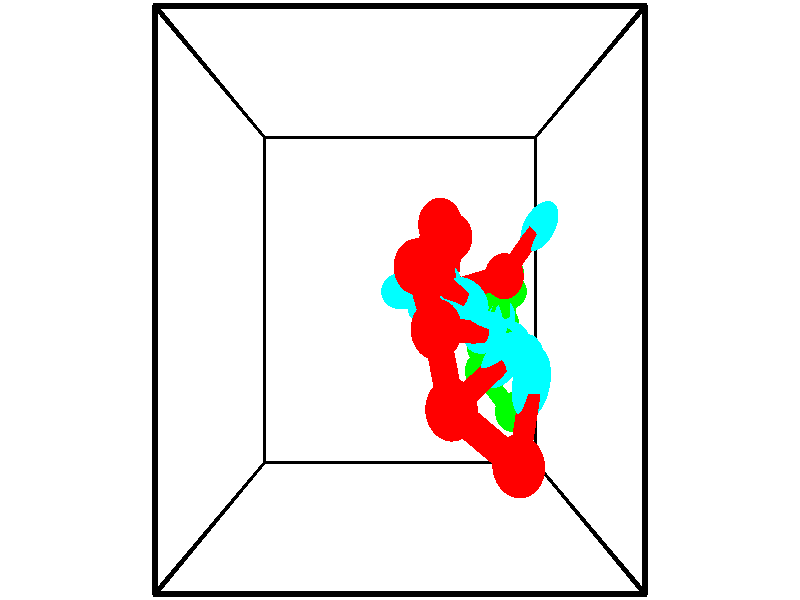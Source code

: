 // switches for output
#declare DRAW_BASES = 1; // possible values are 0, 1; only relevant for DNA ribbons
#declare DRAW_BASES_TYPE = 3; // possible values are 1, 2, 3; only relevant for DNA ribbons
#declare DRAW_FOG = 0; // set to 1 to enable fog

#include "colors.inc"

#include "transforms.inc"
background { rgb <1, 1, 1>}

#default {
   normal{
       ripples 0.25
       frequency 0.20
       turbulence 0.2
       lambda 5
   }
	finish {
		phong 0.1
		phong_size 40.
	}
}

// original window dimensions: 1024x640


// camera settings

camera {
	sky <-0, 1, 0>
	up <-0, 1, 0>
	right 1.6 * <1, 0, 0>
	location <2.5, 2.5, 11.1562>
	look_at <2.5, 2.5, 2.5>
	direction <0, 0, -8.6562>
	angle 67.0682
}


# declare cpy_camera_pos = <2.5, 2.5, 11.1562>;
# if (DRAW_FOG = 1)
fog {
	fog_type 2
	up vnormalize(cpy_camera_pos)
	color rgbt<1,1,1,0.3>
	distance 1e-5
	fog_alt 3e-3
	fog_offset 4
}
# end


// LIGHTS

# declare lum = 6;
global_settings {
	ambient_light rgb lum * <0.05, 0.05, 0.05>
	max_trace_level 15
}# declare cpy_direct_light_amount = 0.25;
light_source
{	1000 * <-1, -1, 1>,
	rgb lum * cpy_direct_light_amount
	parallel
}

light_source
{	1000 * <1, 1, -1>,
	rgb lum * cpy_direct_light_amount
	parallel
}

// strand 0

// nucleotide -1

// particle -1
sphere {
	<3.855611, 2.758456, 3.298360> 0.250000
	pigment { color rgbt <1,0,0,0> }
	no_shadow
}
cylinder {
	<4.080208, 3.050690, 3.453781>,  <4.214966, 3.226030, 3.547034>, 0.100000
	pigment { color rgbt <1,0,0,0> }
	no_shadow
}
cylinder {
	<4.080208, 3.050690, 3.453781>,  <3.855611, 2.758456, 3.298360>, 0.100000
	pigment { color rgbt <1,0,0,0> }
	no_shadow
}

// particle -1
sphere {
	<4.080208, 3.050690, 3.453781> 0.100000
	pigment { color rgbt <1,0,0,0> }
	no_shadow
}
sphere {
	0, 1
	scale<0.080000,0.200000,0.300000>
	matrix <0.614434, -0.053590, -0.787146,
		-0.554253, 0.680718, -0.478986,
		0.561493, 0.730583, 0.388554,
		4.248656, 3.269865, 3.570347>
	pigment { color rgbt <0,1,1,0> }
	no_shadow
}
cylinder {
	<3.136908, 2.578784, 3.095128>,  <3.855611, 2.758456, 3.298360>, 0.130000
	pigment { color rgbt <1,0,0,0> }
	no_shadow
}

// nucleotide -1

// particle -1
sphere {
	<3.136908, 2.578784, 3.095128> 0.250000
	pigment { color rgbt <1,0,0,0> }
	no_shadow
}
cylinder {
	<2.788460, 2.588562, 3.291313>,  <2.579391, 2.594429, 3.409024>, 0.100000
	pigment { color rgbt <1,0,0,0> }
	no_shadow
}
cylinder {
	<2.788460, 2.588562, 3.291313>,  <3.136908, 2.578784, 3.095128>, 0.100000
	pigment { color rgbt <1,0,0,0> }
	no_shadow
}

// particle -1
sphere {
	<2.788460, 2.588562, 3.291313> 0.100000
	pigment { color rgbt <1,0,0,0> }
	no_shadow
}
sphere {
	0, 1
	scale<0.080000,0.200000,0.300000>
	matrix <0.474806, -0.212992, 0.853929,
		0.125340, 0.976748, 0.173934,
		-0.871120, 0.024446, 0.490462,
		2.527124, 2.595896, 3.438452>
	pigment { color rgbt <0,1,1,0> }
	no_shadow
}
cylinder {
	<3.155904, 3.155061, 3.599018>,  <3.136908, 2.578784, 3.095128>, 0.130000
	pigment { color rgbt <1,0,0,0> }
	no_shadow
}

// nucleotide -1

// particle -1
sphere {
	<3.155904, 3.155061, 3.599018> 0.250000
	pigment { color rgbt <1,0,0,0> }
	no_shadow
}
cylinder {
	<2.950043, 2.819199, 3.668427>,  <2.826526, 2.617681, 3.710072>, 0.100000
	pigment { color rgbt <1,0,0,0> }
	no_shadow
}
cylinder {
	<2.950043, 2.819199, 3.668427>,  <3.155904, 3.155061, 3.599018>, 0.100000
	pigment { color rgbt <1,0,0,0> }
	no_shadow
}

// particle -1
sphere {
	<2.950043, 2.819199, 3.668427> 0.100000
	pigment { color rgbt <1,0,0,0> }
	no_shadow
}
sphere {
	0, 1
	scale<0.080000,0.200000,0.300000>
	matrix <0.554187, -0.171344, 0.814566,
		-0.654223, 0.515382, 0.553510,
		-0.514654, -0.839656, 0.173521,
		2.795647, 2.567302, 3.720483>
	pigment { color rgbt <0,1,1,0> }
	no_shadow
}
cylinder {
	<2.957215, 3.219833, 4.266617>,  <3.155904, 3.155061, 3.599018>, 0.130000
	pigment { color rgbt <1,0,0,0> }
	no_shadow
}

// nucleotide -1

// particle -1
sphere {
	<2.957215, 3.219833, 4.266617> 0.250000
	pigment { color rgbt <1,0,0,0> }
	no_shadow
}
cylinder {
	<3.028694, 2.843033, 4.152985>,  <3.071581, 2.616953, 4.084805>, 0.100000
	pigment { color rgbt <1,0,0,0> }
	no_shadow
}
cylinder {
	<3.028694, 2.843033, 4.152985>,  <2.957215, 3.219833, 4.266617>, 0.100000
	pigment { color rgbt <1,0,0,0> }
	no_shadow
}

// particle -1
sphere {
	<3.028694, 2.843033, 4.152985> 0.100000
	pigment { color rgbt <1,0,0,0> }
	no_shadow
}
sphere {
	0, 1
	scale<0.080000,0.200000,0.300000>
	matrix <0.536242, -0.148833, 0.830838,
		-0.824931, -0.300805, 0.478545,
		0.178697, -0.942001, -0.284082,
		3.082303, 2.560433, 4.067760>
	pigment { color rgbt <0,1,1,0> }
	no_shadow
}
cylinder {
	<2.682515, 2.794495, 4.752311>,  <2.957215, 3.219833, 4.266617>, 0.130000
	pigment { color rgbt <1,0,0,0> }
	no_shadow
}

// nucleotide -1

// particle -1
sphere {
	<2.682515, 2.794495, 4.752311> 0.250000
	pigment { color rgbt <1,0,0,0> }
	no_shadow
}
cylinder {
	<3.001419, 2.618736, 4.586754>,  <3.192761, 2.513281, 4.487420>, 0.100000
	pigment { color rgbt <1,0,0,0> }
	no_shadow
}
cylinder {
	<3.001419, 2.618736, 4.586754>,  <2.682515, 2.794495, 4.752311>, 0.100000
	pigment { color rgbt <1,0,0,0> }
	no_shadow
}

// particle -1
sphere {
	<3.001419, 2.618736, 4.586754> 0.100000
	pigment { color rgbt <1,0,0,0> }
	no_shadow
}
sphere {
	0, 1
	scale<0.080000,0.200000,0.300000>
	matrix <0.402577, -0.123870, 0.906966,
		-0.449787, -0.889712, 0.078135,
		0.797260, -0.439397, -0.413893,
		3.240597, 2.486917, 4.462586>
	pigment { color rgbt <0,1,1,0> }
	no_shadow
}
cylinder {
	<2.854880, 2.260903, 5.264081>,  <2.682515, 2.794495, 4.752311>, 0.130000
	pigment { color rgbt <1,0,0,0> }
	no_shadow
}

// nucleotide -1

// particle -1
sphere {
	<2.854880, 2.260903, 5.264081> 0.250000
	pigment { color rgbt <1,0,0,0> }
	no_shadow
}
cylinder {
	<3.166107, 2.233734, 5.014282>,  <3.352843, 2.217433, 4.864403>, 0.100000
	pigment { color rgbt <1,0,0,0> }
	no_shadow
}
cylinder {
	<3.166107, 2.233734, 5.014282>,  <2.854880, 2.260903, 5.264081>, 0.100000
	pigment { color rgbt <1,0,0,0> }
	no_shadow
}

// particle -1
sphere {
	<3.166107, 2.233734, 5.014282> 0.100000
	pigment { color rgbt <1,0,0,0> }
	no_shadow
}
sphere {
	0, 1
	scale<0.080000,0.200000,0.300000>
	matrix <0.556143, -0.387771, 0.735078,
		-0.292091, -0.919250, -0.263937,
		0.778067, -0.067923, -0.624498,
		3.399528, 2.213358, 4.826933>
	pigment { color rgbt <0,1,1,0> }
	no_shadow
}
cylinder {
	<2.991994, 1.626383, 5.382730>,  <2.854880, 2.260903, 5.264081>, 0.130000
	pigment { color rgbt <1,0,0,0> }
	no_shadow
}

// nucleotide -1

// particle -1
sphere {
	<2.991994, 1.626383, 5.382730> 0.250000
	pigment { color rgbt <1,0,0,0> }
	no_shadow
}
cylinder {
	<3.300346, 1.841759, 5.246597>,  <3.485358, 1.970984, 5.164918>, 0.100000
	pigment { color rgbt <1,0,0,0> }
	no_shadow
}
cylinder {
	<3.300346, 1.841759, 5.246597>,  <2.991994, 1.626383, 5.382730>, 0.100000
	pigment { color rgbt <1,0,0,0> }
	no_shadow
}

// particle -1
sphere {
	<3.300346, 1.841759, 5.246597> 0.100000
	pigment { color rgbt <1,0,0,0> }
	no_shadow
}
sphere {
	0, 1
	scale<0.080000,0.200000,0.300000>
	matrix <0.497777, -0.175856, 0.849290,
		0.397442, -0.824110, -0.403587,
		0.770881, 0.538440, -0.340330,
		3.531611, 2.003291, 5.144498>
	pigment { color rgbt <0,1,1,0> }
	no_shadow
}
cylinder {
	<3.644643, 1.162494, 5.325526>,  <2.991994, 1.626383, 5.382730>, 0.130000
	pigment { color rgbt <1,0,0,0> }
	no_shadow
}

// nucleotide -1

// particle -1
sphere {
	<3.644643, 1.162494, 5.325526> 0.250000
	pigment { color rgbt <1,0,0,0> }
	no_shadow
}
cylinder {
	<3.699677, 1.551636, 5.399956>,  <3.732697, 1.785121, 5.444613>, 0.100000
	pigment { color rgbt <1,0,0,0> }
	no_shadow
}
cylinder {
	<3.699677, 1.551636, 5.399956>,  <3.644643, 1.162494, 5.325526>, 0.100000
	pigment { color rgbt <1,0,0,0> }
	no_shadow
}

// particle -1
sphere {
	<3.699677, 1.551636, 5.399956> 0.100000
	pigment { color rgbt <1,0,0,0> }
	no_shadow
}
sphere {
	0, 1
	scale<0.080000,0.200000,0.300000>
	matrix <0.314420, -0.221041, 0.923190,
		0.939260, -0.068511, -0.336297,
		0.137585, 0.972855, 0.186074,
		3.740952, 1.843492, 5.455778>
	pigment { color rgbt <0,1,1,0> }
	no_shadow
}
// strand 1

// nucleotide -1

// particle -1
sphere {
	<4.213561, 1.065169, 1.886026> 0.250000
	pigment { color rgbt <0,1,0,0> }
	no_shadow
}
cylinder {
	<4.366898, 1.434311, 1.900932>,  <4.458900, 1.655796, 1.909876>, 0.100000
	pigment { color rgbt <0,1,0,0> }
	no_shadow
}
cylinder {
	<4.366898, 1.434311, 1.900932>,  <4.213561, 1.065169, 1.886026>, 0.100000
	pigment { color rgbt <0,1,0,0> }
	no_shadow
}

// particle -1
sphere {
	<4.366898, 1.434311, 1.900932> 0.100000
	pigment { color rgbt <0,1,0,0> }
	no_shadow
}
sphere {
	0, 1
	scale<0.080000,0.200000,0.300000>
	matrix <-0.187195, 0.117142, -0.975313,
		-0.904437, 0.366904, 0.217660,
		0.383343, 0.922854, 0.037265,
		4.481901, 1.711167, 1.912112>
	pigment { color rgbt <0,1,1,0> }
	no_shadow
}
cylinder {
	<3.784626, 1.555550, 1.539968>,  <4.213561, 1.065169, 1.886026>, 0.130000
	pigment { color rgbt <0,1,0,0> }
	no_shadow
}

// nucleotide -1

// particle -1
sphere {
	<3.784626, 1.555550, 1.539968> 0.250000
	pigment { color rgbt <0,1,0,0> }
	no_shadow
}
cylinder {
	<4.151680, 1.714478, 1.543610>,  <4.371912, 1.809834, 1.545795>, 0.100000
	pigment { color rgbt <0,1,0,0> }
	no_shadow
}
cylinder {
	<4.151680, 1.714478, 1.543610>,  <3.784626, 1.555550, 1.539968>, 0.100000
	pigment { color rgbt <0,1,0,0> }
	no_shadow
}

// particle -1
sphere {
	<4.151680, 1.714478, 1.543610> 0.100000
	pigment { color rgbt <0,1,0,0> }
	no_shadow
}
sphere {
	0, 1
	scale<0.080000,0.200000,0.300000>
	matrix <-0.102631, 0.259039, -0.960399,
		-0.383942, 0.880362, 0.278481,
		0.917636, 0.397318, 0.009104,
		4.426970, 1.833673, 1.546341>
	pigment { color rgbt <0,1,1,0> }
	no_shadow
}
cylinder {
	<3.734438, 2.265584, 1.284050>,  <3.784626, 1.555550, 1.539968>, 0.130000
	pigment { color rgbt <0,1,0,0> }
	no_shadow
}

// nucleotide -1

// particle -1
sphere {
	<3.734438, 2.265584, 1.284050> 0.250000
	pigment { color rgbt <0,1,0,0> }
	no_shadow
}
cylinder {
	<4.097290, 2.119080, 1.201134>,  <4.315001, 2.031177, 1.151384>, 0.100000
	pigment { color rgbt <0,1,0,0> }
	no_shadow
}
cylinder {
	<4.097290, 2.119080, 1.201134>,  <3.734438, 2.265584, 1.284050>, 0.100000
	pigment { color rgbt <0,1,0,0> }
	no_shadow
}

// particle -1
sphere {
	<4.097290, 2.119080, 1.201134> 0.100000
	pigment { color rgbt <0,1,0,0> }
	no_shadow
}
sphere {
	0, 1
	scale<0.080000,0.200000,0.300000>
	matrix <-0.092286, 0.307449, -0.947079,
		0.410610, 0.878253, 0.245095,
		0.907129, -0.366261, -0.207292,
		4.369429, 2.009201, 1.138946>
	pigment { color rgbt <0,1,1,0> }
	no_shadow
}
cylinder {
	<4.203089, 2.855407, 1.141146>,  <3.734438, 2.265584, 1.284050>, 0.130000
	pigment { color rgbt <0,1,0,0> }
	no_shadow
}

// nucleotide -1

// particle -1
sphere {
	<4.203089, 2.855407, 1.141146> 0.250000
	pigment { color rgbt <0,1,0,0> }
	no_shadow
}
cylinder {
	<4.247669, 2.491150, 0.981995>,  <4.274417, 2.272595, 0.886504>, 0.100000
	pigment { color rgbt <0,1,0,0> }
	no_shadow
}
cylinder {
	<4.247669, 2.491150, 0.981995>,  <4.203089, 2.855407, 1.141146>, 0.100000
	pigment { color rgbt <0,1,0,0> }
	no_shadow
}

// particle -1
sphere {
	<4.247669, 2.491150, 0.981995> 0.100000
	pigment { color rgbt <0,1,0,0> }
	no_shadow
}
sphere {
	0, 1
	scale<0.080000,0.200000,0.300000>
	matrix <-0.305520, 0.349584, -0.885691,
		0.945641, 0.220269, -0.239259,
		0.111450, -0.910644, -0.397878,
		4.281104, 2.217957, 0.862631>
	pigment { color rgbt <0,1,1,0> }
	no_shadow
}
cylinder {
	<4.438155, 2.879299, 0.491810>,  <4.203089, 2.855407, 1.141146>, 0.130000
	pigment { color rgbt <0,1,0,0> }
	no_shadow
}

// nucleotide -1

// particle -1
sphere {
	<4.438155, 2.879299, 0.491810> 0.250000
	pigment { color rgbt <0,1,0,0> }
	no_shadow
}
cylinder {
	<4.259106, 2.523758, 0.452675>,  <4.151676, 2.310433, 0.429194>, 0.100000
	pigment { color rgbt <0,1,0,0> }
	no_shadow
}
cylinder {
	<4.259106, 2.523758, 0.452675>,  <4.438155, 2.879299, 0.491810>, 0.100000
	pigment { color rgbt <0,1,0,0> }
	no_shadow
}

// particle -1
sphere {
	<4.259106, 2.523758, 0.452675> 0.100000
	pigment { color rgbt <0,1,0,0> }
	no_shadow
}
sphere {
	0, 1
	scale<0.080000,0.200000,0.300000>
	matrix <-0.171144, 0.192545, -0.966249,
		0.877692, -0.415771, -0.238309,
		-0.447623, -0.888853, -0.097838,
		4.124819, 2.257102, 0.423323>
	pigment { color rgbt <0,1,1,0> }
	no_shadow
}
cylinder {
	<4.629554, 2.632811, -0.194897>,  <4.438155, 2.879299, 0.491810>, 0.130000
	pigment { color rgbt <0,1,0,0> }
	no_shadow
}

// nucleotide -1

// particle -1
sphere {
	<4.629554, 2.632811, -0.194897> 0.250000
	pigment { color rgbt <0,1,0,0> }
	no_shadow
}
cylinder {
	<4.296829, 2.436783, -0.090652>,  <4.097194, 2.319166, -0.028105>, 0.100000
	pigment { color rgbt <0,1,0,0> }
	no_shadow
}
cylinder {
	<4.296829, 2.436783, -0.090652>,  <4.629554, 2.632811, -0.194897>, 0.100000
	pigment { color rgbt <0,1,0,0> }
	no_shadow
}

// particle -1
sphere {
	<4.296829, 2.436783, -0.090652> 0.100000
	pigment { color rgbt <0,1,0,0> }
	no_shadow
}
sphere {
	0, 1
	scale<0.080000,0.200000,0.300000>
	matrix <-0.340879, 0.080484, -0.936656,
		0.438053, -0.867958, -0.234003,
		-0.831812, -0.490072, 0.260612,
		4.047286, 2.289762, -0.012469>
	pigment { color rgbt <0,1,1,0> }
	no_shadow
}
cylinder {
	<4.571144, 2.134473, -0.664300>,  <4.629554, 2.632811, -0.194897>, 0.130000
	pigment { color rgbt <0,1,0,0> }
	no_shadow
}

// nucleotide -1

// particle -1
sphere {
	<4.571144, 2.134473, -0.664300> 0.250000
	pigment { color rgbt <0,1,0,0> }
	no_shadow
}
cylinder {
	<4.195641, 2.167328, -0.530441>,  <3.970339, 2.187041, -0.450126>, 0.100000
	pigment { color rgbt <0,1,0,0> }
	no_shadow
}
cylinder {
	<4.195641, 2.167328, -0.530441>,  <4.571144, 2.134473, -0.664300>, 0.100000
	pigment { color rgbt <0,1,0,0> }
	no_shadow
}

// particle -1
sphere {
	<4.195641, 2.167328, -0.530441> 0.100000
	pigment { color rgbt <0,1,0,0> }
	no_shadow
}
sphere {
	0, 1
	scale<0.080000,0.200000,0.300000>
	matrix <-0.333648, 0.026017, -0.942339,
		-0.086110, -0.996281, 0.002982,
		-0.938757, 0.082140, 0.334647,
		3.914013, 2.191969, -0.430047>
	pigment { color rgbt <0,1,1,0> }
	no_shadow
}
cylinder {
	<4.109583, 1.692848, -1.079841>,  <4.571144, 2.134473, -0.664300>, 0.130000
	pigment { color rgbt <0,1,0,0> }
	no_shadow
}

// nucleotide -1

// particle -1
sphere {
	<4.109583, 1.692848, -1.079841> 0.250000
	pigment { color rgbt <0,1,0,0> }
	no_shadow
}
cylinder {
	<3.879944, 1.976105, -0.915428>,  <3.742161, 2.146059, -0.816781>, 0.100000
	pigment { color rgbt <0,1,0,0> }
	no_shadow
}
cylinder {
	<3.879944, 1.976105, -0.915428>,  <4.109583, 1.692848, -1.079841>, 0.100000
	pigment { color rgbt <0,1,0,0> }
	no_shadow
}

// particle -1
sphere {
	<3.879944, 1.976105, -0.915428> 0.100000
	pigment { color rgbt <0,1,0,0> }
	no_shadow
}
sphere {
	0, 1
	scale<0.080000,0.200000,0.300000>
	matrix <-0.404832, 0.190854, -0.894251,
		-0.711704, -0.679786, 0.177110,
		-0.574097, 0.708143, 0.411031,
		3.707715, 2.188547, -0.792119>
	pigment { color rgbt <0,1,1,0> }
	no_shadow
}
// box output
cylinder {
	<0.000000, 0.000000, 0.000000>,  <5.000000, 0.000000, 0.000000>, 0.025000
	pigment { color rgbt <0,0,0,0> }
	no_shadow
}
cylinder {
	<0.000000, 0.000000, 0.000000>,  <0.000000, 5.000000, 0.000000>, 0.025000
	pigment { color rgbt <0,0,0,0> }
	no_shadow
}
cylinder {
	<0.000000, 0.000000, 0.000000>,  <0.000000, 0.000000, 5.000000>, 0.025000
	pigment { color rgbt <0,0,0,0> }
	no_shadow
}
cylinder {
	<5.000000, 5.000000, 5.000000>,  <0.000000, 5.000000, 5.000000>, 0.025000
	pigment { color rgbt <0,0,0,0> }
	no_shadow
}
cylinder {
	<5.000000, 5.000000, 5.000000>,  <5.000000, 0.000000, 5.000000>, 0.025000
	pigment { color rgbt <0,0,0,0> }
	no_shadow
}
cylinder {
	<5.000000, 5.000000, 5.000000>,  <5.000000, 5.000000, 0.000000>, 0.025000
	pigment { color rgbt <0,0,0,0> }
	no_shadow
}
cylinder {
	<0.000000, 0.000000, 5.000000>,  <0.000000, 5.000000, 5.000000>, 0.025000
	pigment { color rgbt <0,0,0,0> }
	no_shadow
}
cylinder {
	<0.000000, 0.000000, 5.000000>,  <5.000000, 0.000000, 5.000000>, 0.025000
	pigment { color rgbt <0,0,0,0> }
	no_shadow
}
cylinder {
	<5.000000, 5.000000, 0.000000>,  <0.000000, 5.000000, 0.000000>, 0.025000
	pigment { color rgbt <0,0,0,0> }
	no_shadow
}
cylinder {
	<5.000000, 5.000000, 0.000000>,  <5.000000, 0.000000, 0.000000>, 0.025000
	pigment { color rgbt <0,0,0,0> }
	no_shadow
}
cylinder {
	<5.000000, 0.000000, 5.000000>,  <5.000000, 0.000000, 0.000000>, 0.025000
	pigment { color rgbt <0,0,0,0> }
	no_shadow
}
cylinder {
	<0.000000, 5.000000, 0.000000>,  <0.000000, 5.000000, 5.000000>, 0.025000
	pigment { color rgbt <0,0,0,0> }
	no_shadow
}
// end of box output
